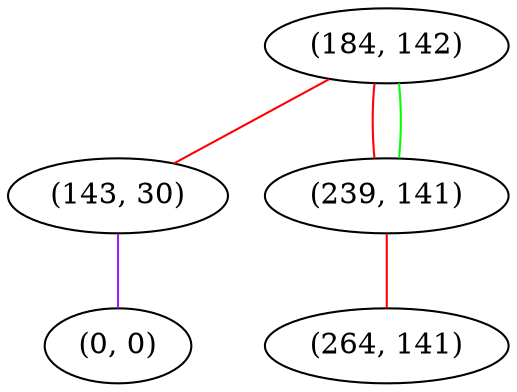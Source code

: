 graph "" {
"(184, 142)";
"(143, 30)";
"(239, 141)";
"(264, 141)";
"(0, 0)";
"(184, 142)" -- "(143, 30)"  [color=red, key=0, weight=1];
"(184, 142)" -- "(239, 141)"  [color=red, key=0, weight=1];
"(184, 142)" -- "(239, 141)"  [color=green, key=1, weight=2];
"(143, 30)" -- "(0, 0)"  [color=purple, key=0, weight=4];
"(239, 141)" -- "(264, 141)"  [color=red, key=0, weight=1];
}
